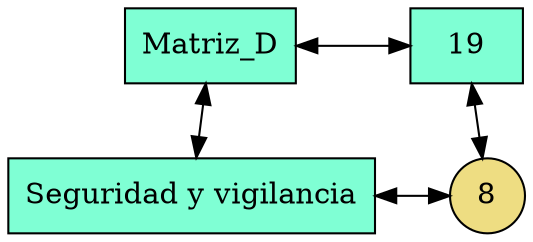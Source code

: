 digraph {
rankdir = BT;
node [shape=rectangle style=filled];
graph[ nodesep = 0.5];
{ rank=same; nodoMatriz_D; nodo19;}
 { rank=same; nodoSeguridad_y_vigilancia; nodo19Seguridad_y_vigilancia;}
 nodoMatriz_D [label="Matriz_D" fillcolor=aquamarine]
nodo19 [label="19" fillcolor=aquamarine]
nodoMatriz_D->nodo19 [dir=both]
nodoSeguridad_y_vigilancia [label="Seguridad y vigilancia" fillcolor=aquamarine]
nodoSeguridad_y_vigilancia->nodoMatriz_D [dir=both]
nodo19Seguridad_y_vigilancia [label="8" shape=circle fillcolor=lightgoldenrod]
nodo19Seguridad_y_vigilancia->nodo19 [dir=both]
nodoSeguridad_y_vigilancia->nodo19Seguridad_y_vigilancia [constraint=false; dir=both]
{ rank=same; nodoMatriz_D; nodo19; }
 }